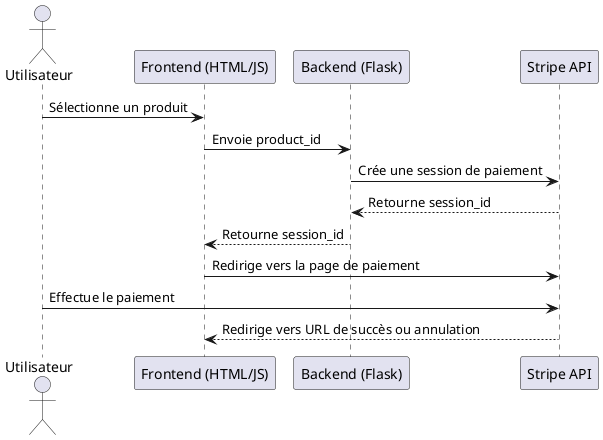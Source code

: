 @startuml
actor Utilisateur
participant "Frontend (HTML/JS)" as Frontend
participant "Backend (Flask)" as Backend
participant "Stripe API" as Stripe

Utilisateur -> Frontend: Sélectionne un produit
Frontend -> Backend: Envoie product_id
Backend -> Stripe: Crée une session de paiement
Stripe --> Backend: Retourne session_id
Backend --> Frontend: Retourne session_id
Frontend -> Stripe: Redirige vers la page de paiement
Utilisateur -> Stripe: Effectue le paiement
Stripe --> Frontend: Redirige vers URL de succès ou annulation
@enduml